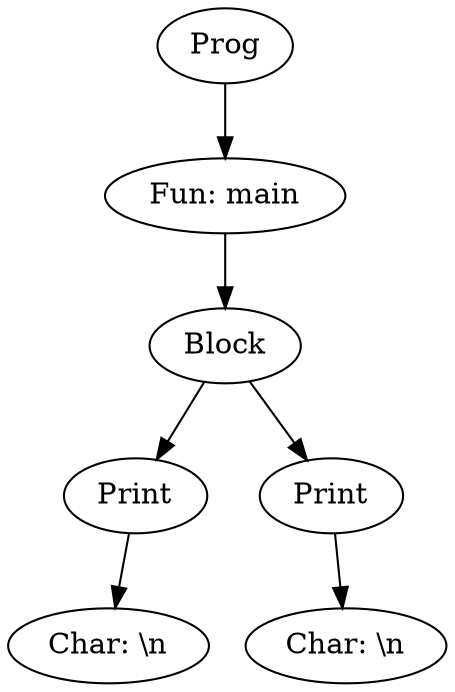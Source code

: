 digraph AST {
"Prog537548559" [label="Prog"];
"Fun791885625" [label="Fun: main"];
"Prog537548559" -> "Fun791885625";
"CmdBlock2001112025" [label="Block"];
"Fun791885625" -> "CmdBlock2001112025";
"CmdPrint314265080" [label="Print"];
"CmdBlock2001112025" -> "CmdPrint314265080";
"ExpChar1288141870" [label="Char: \\n"];
"CmdPrint314265080" -> "ExpChar1288141870";
"CmdPrint2054881392" [label="Print"];
"CmdBlock2001112025" -> "CmdPrint2054881392";
"ExpChar966808741" [label="Char: \\n"];
"CmdPrint2054881392" -> "ExpChar966808741";
}
